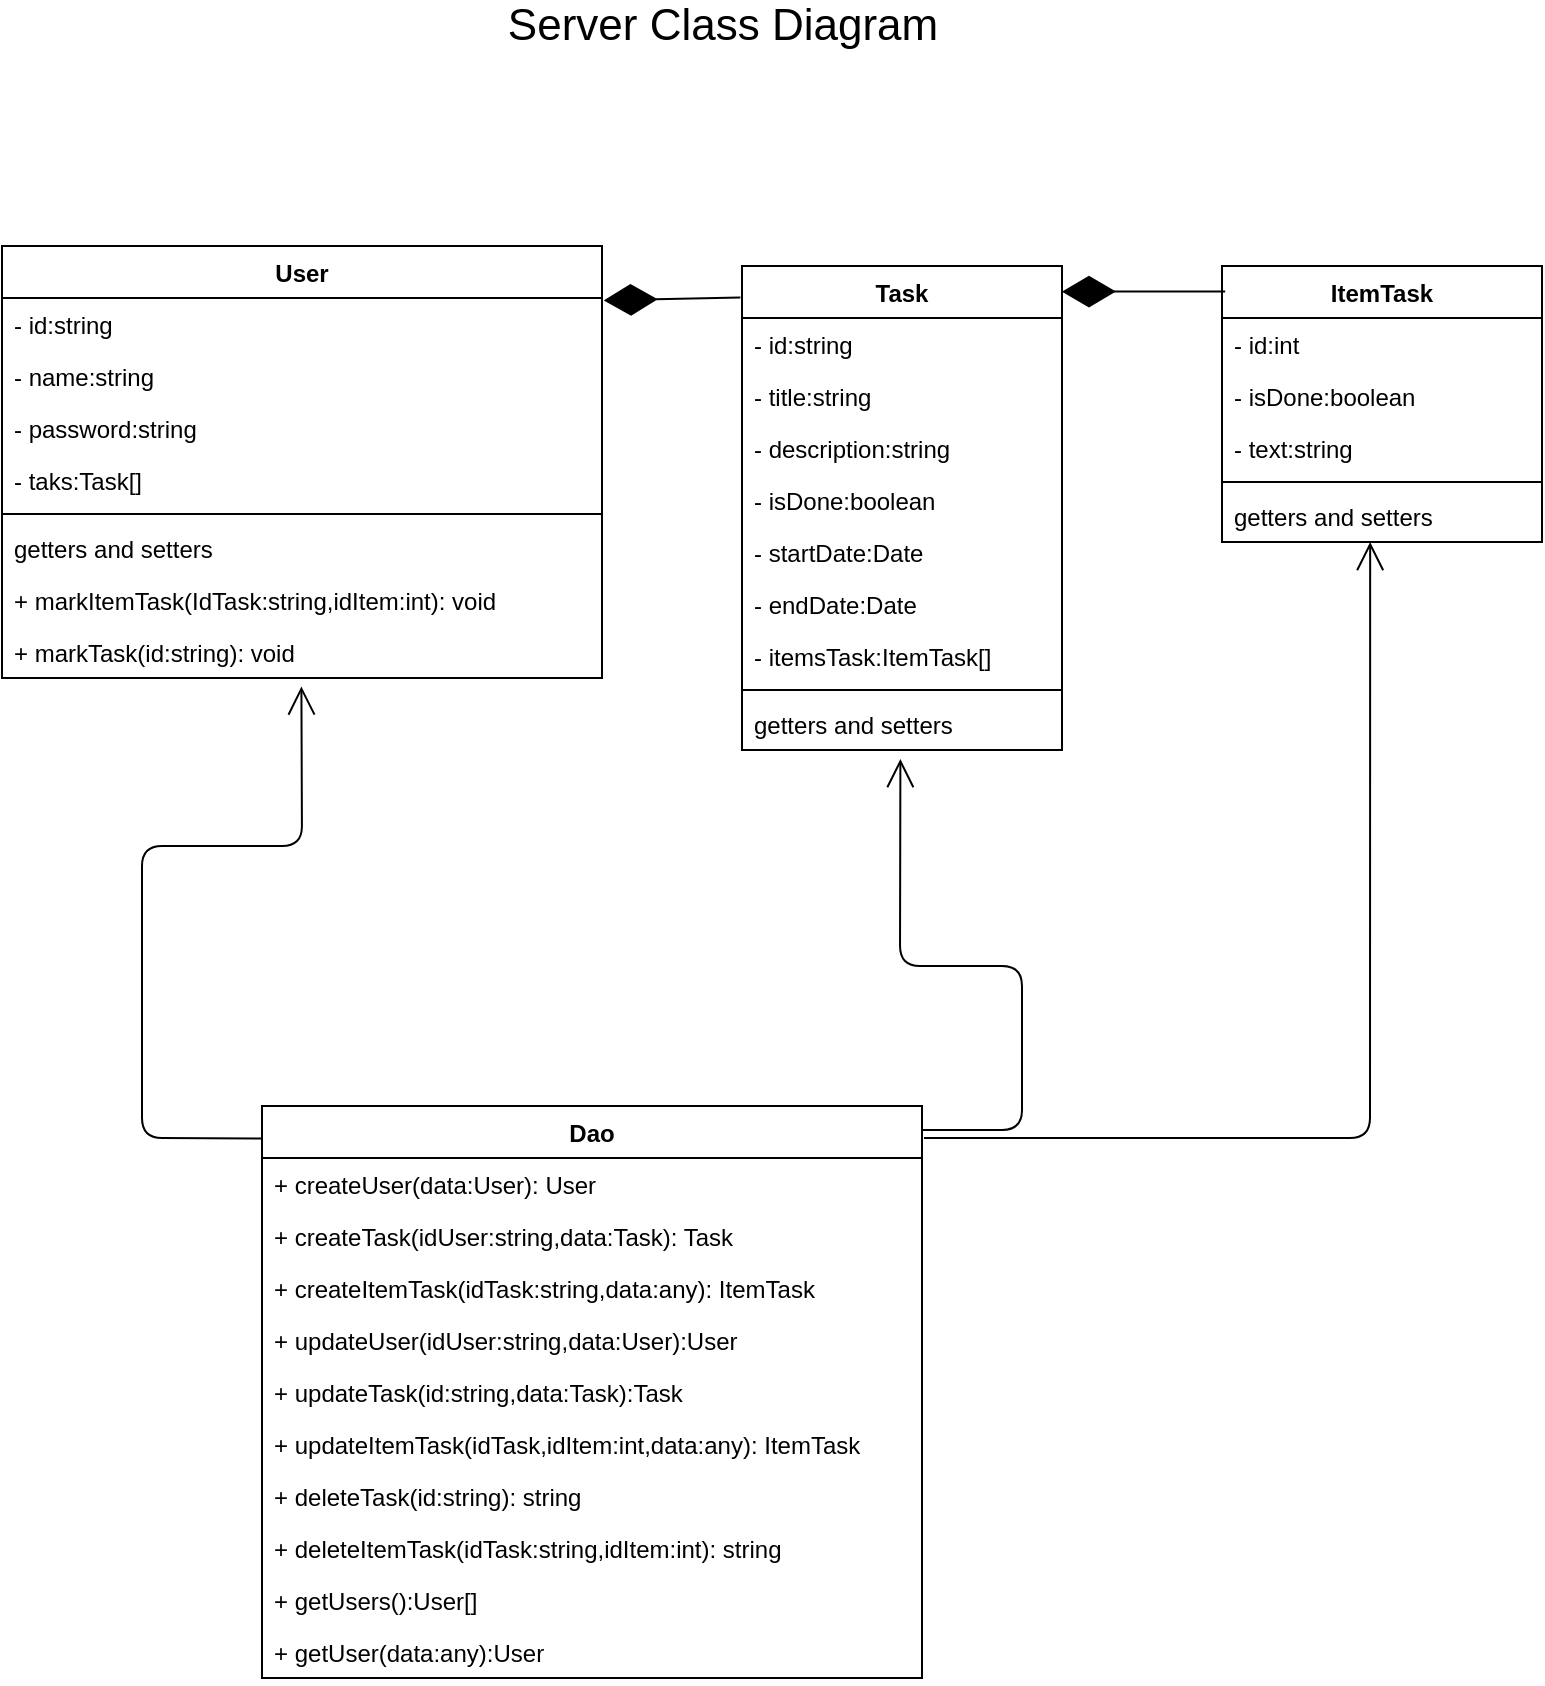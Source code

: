 <mxfile version="14.1.8" type="device" pages="3"><diagram id="50qi18_io6OZoOawAv0M" name="server-class-diagram"><mxGraphModel dx="1422" dy="815" grid="1" gridSize="10" guides="1" tooltips="1" connect="1" arrows="1" fold="1" page="1" pageScale="1" pageWidth="1920" pageHeight="1200" math="0" shadow="0"><root><mxCell id="0"/><mxCell id="1" parent="0"/><mxCell id="Xc-XRdm0GFgDPYHEz2J1-1" value="User" style="swimlane;fontStyle=1;align=center;verticalAlign=top;childLayout=stackLayout;horizontal=1;startSize=26;horizontalStack=0;resizeParent=1;resizeParentMax=0;resizeLast=0;collapsible=1;marginBottom=0;" parent="1" vertex="1"><mxGeometry x="190" y="180" width="300" height="216" as="geometry"/></mxCell><mxCell id="Xc-XRdm0GFgDPYHEz2J1-2" value="- id:string" style="text;strokeColor=none;fillColor=none;align=left;verticalAlign=top;spacingLeft=4;spacingRight=4;overflow=hidden;rotatable=0;points=[[0,0.5],[1,0.5]];portConstraint=eastwest;" parent="Xc-XRdm0GFgDPYHEz2J1-1" vertex="1"><mxGeometry y="26" width="300" height="26" as="geometry"/></mxCell><mxCell id="Xc-XRdm0GFgDPYHEz2J1-19" value="- name:string" style="text;strokeColor=none;fillColor=none;align=left;verticalAlign=top;spacingLeft=4;spacingRight=4;overflow=hidden;rotatable=0;points=[[0,0.5],[1,0.5]];portConstraint=eastwest;" parent="Xc-XRdm0GFgDPYHEz2J1-1" vertex="1"><mxGeometry y="52" width="300" height="26" as="geometry"/></mxCell><mxCell id="11" value="- password:string" style="text;strokeColor=none;fillColor=none;align=left;verticalAlign=top;spacingLeft=4;spacingRight=4;overflow=hidden;rotatable=0;points=[[0,0.5],[1,0.5]];portConstraint=eastwest;" parent="Xc-XRdm0GFgDPYHEz2J1-1" vertex="1"><mxGeometry y="78" width="300" height="26" as="geometry"/></mxCell><mxCell id="Xc-XRdm0GFgDPYHEz2J1-20" value="- taks:Task[]" style="text;strokeColor=none;fillColor=none;align=left;verticalAlign=top;spacingLeft=4;spacingRight=4;overflow=hidden;rotatable=0;points=[[0,0.5],[1,0.5]];portConstraint=eastwest;" parent="Xc-XRdm0GFgDPYHEz2J1-1" vertex="1"><mxGeometry y="104" width="300" height="26" as="geometry"/></mxCell><mxCell id="Xc-XRdm0GFgDPYHEz2J1-3" value="" style="line;strokeWidth=1;fillColor=none;align=left;verticalAlign=middle;spacingTop=-1;spacingLeft=3;spacingRight=3;rotatable=0;labelPosition=right;points=[];portConstraint=eastwest;" parent="Xc-XRdm0GFgDPYHEz2J1-1" vertex="1"><mxGeometry y="130" width="300" height="8" as="geometry"/></mxCell><mxCell id="Xc-XRdm0GFgDPYHEz2J1-40" value="getters and setters" style="text;strokeColor=none;fillColor=none;align=left;verticalAlign=top;spacingLeft=4;spacingRight=4;overflow=hidden;rotatable=0;points=[[0,0.5],[1,0.5]];portConstraint=eastwest;" parent="Xc-XRdm0GFgDPYHEz2J1-1" vertex="1"><mxGeometry y="138" width="300" height="26" as="geometry"/></mxCell><mxCell id="Xc-XRdm0GFgDPYHEz2J1-27" value="+ markItemTask(IdTask:string,idItem:int): void" style="text;strokeColor=none;fillColor=none;align=left;verticalAlign=top;spacingLeft=4;spacingRight=4;overflow=hidden;rotatable=0;points=[[0,0.5],[1,0.5]];portConstraint=eastwest;" parent="Xc-XRdm0GFgDPYHEz2J1-1" vertex="1"><mxGeometry y="164" width="300" height="26" as="geometry"/></mxCell><mxCell id="Xc-XRdm0GFgDPYHEz2J1-4" value="+ markTask(id:string): void" style="text;strokeColor=none;fillColor=none;align=left;verticalAlign=top;spacingLeft=4;spacingRight=4;overflow=hidden;rotatable=0;points=[[0,0.5],[1,0.5]];portConstraint=eastwest;" parent="Xc-XRdm0GFgDPYHEz2J1-1" vertex="1"><mxGeometry y="190" width="300" height="26" as="geometry"/></mxCell><mxCell id="Xc-XRdm0GFgDPYHEz2J1-5" value="Task" style="swimlane;fontStyle=1;align=center;verticalAlign=top;childLayout=stackLayout;horizontal=1;startSize=26;horizontalStack=0;resizeParent=1;resizeParentMax=0;resizeLast=0;collapsible=1;marginBottom=0;" parent="1" vertex="1"><mxGeometry x="560" y="190" width="160" height="242" as="geometry"/></mxCell><mxCell id="Xc-XRdm0GFgDPYHEz2J1-21" value="- id:string" style="text;strokeColor=none;fillColor=none;align=left;verticalAlign=top;spacingLeft=4;spacingRight=4;overflow=hidden;rotatable=0;points=[[0,0.5],[1,0.5]];portConstraint=eastwest;" parent="Xc-XRdm0GFgDPYHEz2J1-5" vertex="1"><mxGeometry y="26" width="160" height="26" as="geometry"/></mxCell><mxCell id="Xc-XRdm0GFgDPYHEz2J1-6" value="- title:string" style="text;strokeColor=none;fillColor=none;align=left;verticalAlign=top;spacingLeft=4;spacingRight=4;overflow=hidden;rotatable=0;points=[[0,0.5],[1,0.5]];portConstraint=eastwest;" parent="Xc-XRdm0GFgDPYHEz2J1-5" vertex="1"><mxGeometry y="52" width="160" height="26" as="geometry"/></mxCell><mxCell id="Xc-XRdm0GFgDPYHEz2J1-9" value="- description:string" style="text;strokeColor=none;fillColor=none;align=left;verticalAlign=top;spacingLeft=4;spacingRight=4;overflow=hidden;rotatable=0;points=[[0,0.5],[1,0.5]];portConstraint=eastwest;" parent="Xc-XRdm0GFgDPYHEz2J1-5" vertex="1"><mxGeometry y="78" width="160" height="26" as="geometry"/></mxCell><mxCell id="Xc-XRdm0GFgDPYHEz2J1-10" value="- isDone:boolean" style="text;strokeColor=none;fillColor=none;align=left;verticalAlign=top;spacingLeft=4;spacingRight=4;overflow=hidden;rotatable=0;points=[[0,0.5],[1,0.5]];portConstraint=eastwest;" parent="Xc-XRdm0GFgDPYHEz2J1-5" vertex="1"><mxGeometry y="104" width="160" height="26" as="geometry"/></mxCell><mxCell id="Xc-XRdm0GFgDPYHEz2J1-17" value="- startDate:Date" style="text;strokeColor=none;fillColor=none;align=left;verticalAlign=top;spacingLeft=4;spacingRight=4;overflow=hidden;rotatable=0;points=[[0,0.5],[1,0.5]];portConstraint=eastwest;" parent="Xc-XRdm0GFgDPYHEz2J1-5" vertex="1"><mxGeometry y="130" width="160" height="26" as="geometry"/></mxCell><mxCell id="Xc-XRdm0GFgDPYHEz2J1-18" value="- endDate:Date" style="text;strokeColor=none;fillColor=none;align=left;verticalAlign=top;spacingLeft=4;spacingRight=4;overflow=hidden;rotatable=0;points=[[0,0.5],[1,0.5]];portConstraint=eastwest;" parent="Xc-XRdm0GFgDPYHEz2J1-5" vertex="1"><mxGeometry y="156" width="160" height="26" as="geometry"/></mxCell><mxCell id="Xc-XRdm0GFgDPYHEz2J1-22" value="- itemsTask:ItemTask[]" style="text;strokeColor=none;fillColor=none;align=left;verticalAlign=top;spacingLeft=4;spacingRight=4;overflow=hidden;rotatable=0;points=[[0,0.5],[1,0.5]];portConstraint=eastwest;" parent="Xc-XRdm0GFgDPYHEz2J1-5" vertex="1"><mxGeometry y="182" width="160" height="26" as="geometry"/></mxCell><mxCell id="Xc-XRdm0GFgDPYHEz2J1-31" value="" style="line;strokeWidth=1;fillColor=none;align=left;verticalAlign=middle;spacingTop=-1;spacingLeft=3;spacingRight=3;rotatable=0;labelPosition=right;points=[];portConstraint=eastwest;" parent="Xc-XRdm0GFgDPYHEz2J1-5" vertex="1"><mxGeometry y="208" width="160" height="8" as="geometry"/></mxCell><mxCell id="Xc-XRdm0GFgDPYHEz2J1-32" value="getters and setters" style="text;strokeColor=none;fillColor=none;align=left;verticalAlign=top;spacingLeft=4;spacingRight=4;overflow=hidden;rotatable=0;points=[[0,0.5],[1,0.5]];portConstraint=eastwest;" parent="Xc-XRdm0GFgDPYHEz2J1-5" vertex="1"><mxGeometry y="216" width="160" height="26" as="geometry"/></mxCell><mxCell id="Xc-XRdm0GFgDPYHEz2J1-11" value="ItemTask" style="swimlane;fontStyle=1;align=center;verticalAlign=top;childLayout=stackLayout;horizontal=1;startSize=26;horizontalStack=0;resizeParent=1;resizeParentMax=0;resizeLast=0;collapsible=1;marginBottom=0;" parent="1" vertex="1"><mxGeometry x="800" y="190" width="160" height="138" as="geometry"/></mxCell><mxCell id="Xc-XRdm0GFgDPYHEz2J1-12" value="- id:int" style="text;strokeColor=none;fillColor=none;align=left;verticalAlign=top;spacingLeft=4;spacingRight=4;overflow=hidden;rotatable=0;points=[[0,0.5],[1,0.5]];portConstraint=eastwest;" parent="Xc-XRdm0GFgDPYHEz2J1-11" vertex="1"><mxGeometry y="26" width="160" height="26" as="geometry"/></mxCell><mxCell id="Xc-XRdm0GFgDPYHEz2J1-28" value="- isDone:boolean" style="text;strokeColor=none;fillColor=none;align=left;verticalAlign=top;spacingLeft=4;spacingRight=4;overflow=hidden;rotatable=0;points=[[0,0.5],[1,0.5]];portConstraint=eastwest;" parent="Xc-XRdm0GFgDPYHEz2J1-11" vertex="1"><mxGeometry y="52" width="160" height="26" as="geometry"/></mxCell><mxCell id="Xc-XRdm0GFgDPYHEz2J1-13" value="- text:string" style="text;strokeColor=none;fillColor=none;align=left;verticalAlign=top;spacingLeft=4;spacingRight=4;overflow=hidden;rotatable=0;points=[[0,0.5],[1,0.5]];portConstraint=eastwest;" parent="Xc-XRdm0GFgDPYHEz2J1-11" vertex="1"><mxGeometry y="78" width="160" height="26" as="geometry"/></mxCell><mxCell id="Xc-XRdm0GFgDPYHEz2J1-33" value="" style="line;strokeWidth=1;fillColor=none;align=left;verticalAlign=middle;spacingTop=-1;spacingLeft=3;spacingRight=3;rotatable=0;labelPosition=right;points=[];portConstraint=eastwest;" parent="Xc-XRdm0GFgDPYHEz2J1-11" vertex="1"><mxGeometry y="104" width="160" height="8" as="geometry"/></mxCell><mxCell id="Xc-XRdm0GFgDPYHEz2J1-39" value="getters and setters" style="text;strokeColor=none;fillColor=none;align=left;verticalAlign=top;spacingLeft=4;spacingRight=4;overflow=hidden;rotatable=0;points=[[0,0.5],[1,0.5]];portConstraint=eastwest;" parent="Xc-XRdm0GFgDPYHEz2J1-11" vertex="1"><mxGeometry y="112" width="160" height="26" as="geometry"/></mxCell><mxCell id="Xc-XRdm0GFgDPYHEz2J1-25" value="" style="endArrow=diamondThin;endFill=1;endSize=24;html=1;entryX=1;entryY=0.053;entryDx=0;entryDy=0;entryPerimeter=0;exitX=0.01;exitY=0.092;exitDx=0;exitDy=0;exitPerimeter=0;" parent="1" source="Xc-XRdm0GFgDPYHEz2J1-11" target="Xc-XRdm0GFgDPYHEz2J1-5" edge="1"><mxGeometry width="160" relative="1" as="geometry"><mxPoint x="640" y="380" as="sourcePoint"/><mxPoint x="800" y="380" as="targetPoint"/></mxGeometry></mxCell><mxCell id="Xc-XRdm0GFgDPYHEz2J1-26" value="" style="endArrow=diamondThin;endFill=1;endSize=24;html=1;exitX=-0.005;exitY=0.065;exitDx=0;exitDy=0;exitPerimeter=0;entryX=1.003;entryY=0.046;entryDx=0;entryDy=0;entryPerimeter=0;" parent="1" source="Xc-XRdm0GFgDPYHEz2J1-5" target="Xc-XRdm0GFgDPYHEz2J1-2" edge="1"><mxGeometry width="160" relative="1" as="geometry"><mxPoint x="510" y="201.856" as="sourcePoint"/><mxPoint x="493" y="200" as="targetPoint"/></mxGeometry></mxCell><mxCell id="HiazUnA2qmG2ZjXQlf6u-1" value="&lt;font style=&quot;font-size: 22px&quot;&gt;Server Class Diagram&lt;/font&gt;" style="text;html=1;align=center;verticalAlign=middle;resizable=0;points=[];autosize=1;" parent="1" vertex="1"><mxGeometry x="440" y="60" width="220" height="20" as="geometry"/></mxCell><mxCell id="2" value="Dao" style="swimlane;fontStyle=1;align=center;verticalAlign=top;childLayout=stackLayout;horizontal=1;startSize=26;horizontalStack=0;resizeParent=1;resizeParentMax=0;resizeLast=0;collapsible=1;marginBottom=0;" parent="1" vertex="1"><mxGeometry x="320" y="610" width="330" height="286" as="geometry"/></mxCell><mxCell id="Xc-XRdm0GFgDPYHEz2J1-29" value="+ createUser(data:User): User" style="text;strokeColor=none;fillColor=none;align=left;verticalAlign=top;spacingLeft=4;spacingRight=4;overflow=hidden;rotatable=0;points=[[0,0.5],[1,0.5]];portConstraint=eastwest;" parent="2" vertex="1"><mxGeometry y="26" width="330" height="26" as="geometry"/></mxCell><mxCell id="12" value="+ createTask(idUser:string,data:Task): Task" style="text;strokeColor=none;fillColor=none;align=left;verticalAlign=top;spacingLeft=4;spacingRight=4;overflow=hidden;rotatable=0;points=[[0,0.5],[1,0.5]];portConstraint=eastwest;" parent="2" vertex="1"><mxGeometry y="52" width="330" height="26" as="geometry"/></mxCell><mxCell id="Xc-XRdm0GFgDPYHEz2J1-30" value="+ createItemTask(idTask:string,data:any): ItemTask" style="text;strokeColor=none;fillColor=none;align=left;verticalAlign=top;spacingLeft=4;spacingRight=4;overflow=hidden;rotatable=0;points=[[0,0.5],[1,0.5]];portConstraint=eastwest;" parent="2" vertex="1"><mxGeometry y="78" width="330" height="26" as="geometry"/></mxCell><mxCell id="cP58zMuwAXA3kN_-lDU3-15" value="+ updateUser(idUser:string,data:User):User" style="text;strokeColor=none;fillColor=none;align=left;verticalAlign=top;spacingLeft=4;spacingRight=4;overflow=hidden;rotatable=0;points=[[0,0.5],[1,0.5]];portConstraint=eastwest;" parent="2" vertex="1"><mxGeometry y="104" width="330" height="26" as="geometry"/></mxCell><mxCell id="Xc-XRdm0GFgDPYHEz2J1-41" value="+ updateTask(id:string,data:Task):Task" style="text;strokeColor=none;fillColor=none;align=left;verticalAlign=top;spacingLeft=4;spacingRight=4;overflow=hidden;rotatable=0;points=[[0,0.5],[1,0.5]];portConstraint=eastwest;" parent="2" vertex="1"><mxGeometry y="130" width="330" height="26" as="geometry"/></mxCell><mxCell id="Xc-XRdm0GFgDPYHEz2J1-42" value="+ updateItemTask(idTask,idItem:int,data:any): ItemTask" style="text;strokeColor=none;fillColor=none;align=left;verticalAlign=top;spacingLeft=4;spacingRight=4;overflow=hidden;rotatable=0;points=[[0,0.5],[1,0.5]];portConstraint=eastwest;" parent="2" vertex="1"><mxGeometry y="156" width="330" height="26" as="geometry"/></mxCell><mxCell id="Xc-XRdm0GFgDPYHEz2J1-43" value="+ deleteTask(id:string): string" style="text;strokeColor=none;fillColor=none;align=left;verticalAlign=top;spacingLeft=4;spacingRight=4;overflow=hidden;rotatable=0;points=[[0,0.5],[1,0.5]];portConstraint=eastwest;" parent="2" vertex="1"><mxGeometry y="182" width="330" height="26" as="geometry"/></mxCell><mxCell id="Xc-XRdm0GFgDPYHEz2J1-44" value="+ deleteItemTask(idTask:string,idItem:int): string" style="text;strokeColor=none;fillColor=none;align=left;verticalAlign=top;spacingLeft=4;spacingRight=4;overflow=hidden;rotatable=0;points=[[0,0.5],[1,0.5]];portConstraint=eastwest;" parent="2" vertex="1"><mxGeometry y="208" width="330" height="26" as="geometry"/></mxCell><mxCell id="14" value="+ getUsers():User[]" style="text;strokeColor=none;fillColor=none;align=left;verticalAlign=top;spacingLeft=4;spacingRight=4;overflow=hidden;rotatable=0;points=[[0,0.5],[1,0.5]];portConstraint=eastwest;" parent="2" vertex="1"><mxGeometry y="234" width="330" height="26" as="geometry"/></mxCell><mxCell id="cP58zMuwAXA3kN_-lDU3-14" value="+ getUser(data:any):User" style="text;strokeColor=none;fillColor=none;align=left;verticalAlign=top;spacingLeft=4;spacingRight=4;overflow=hidden;rotatable=0;points=[[0,0.5],[1,0.5]];portConstraint=eastwest;" parent="2" vertex="1"><mxGeometry y="260" width="330" height="26" as="geometry"/></mxCell><mxCell id="9" value="" style="endArrow=open;endFill=1;endSize=12;html=1;entryX=0.499;entryY=1.162;entryDx=0;entryDy=0;entryPerimeter=0;exitX=0.001;exitY=0.057;exitDx=0;exitDy=0;exitPerimeter=0;" parent="1" source="2" target="Xc-XRdm0GFgDPYHEz2J1-4" edge="1"><mxGeometry width="160" relative="1" as="geometry"><mxPoint x="500" y="530" as="sourcePoint"/><mxPoint x="660" y="530" as="targetPoint"/><Array as="points"><mxPoint x="260" y="626"/><mxPoint x="260" y="480"/><mxPoint x="340" y="480"/></Array></mxGeometry></mxCell><mxCell id="10" value="" style="endArrow=open;endFill=1;endSize=12;html=1;entryX=0.495;entryY=1.173;entryDx=0;entryDy=0;entryPerimeter=0;exitX=1;exitY=0.042;exitDx=0;exitDy=0;exitPerimeter=0;" parent="1" source="2" target="Xc-XRdm0GFgDPYHEz2J1-32" edge="1"><mxGeometry width="160" relative="1" as="geometry"><mxPoint x="500" y="530" as="sourcePoint"/><mxPoint x="660" y="530" as="targetPoint"/><Array as="points"><mxPoint x="700" y="622"/><mxPoint x="700" y="540"/><mxPoint x="639" y="540"/></Array></mxGeometry></mxCell><mxCell id="5ifPcvj1LmJ-fgP16-Uc-11" value="" style="endArrow=open;endFill=1;endSize=12;html=1;entryX=0.463;entryY=1;entryDx=0;entryDy=0;entryPerimeter=0;exitX=1.003;exitY=0.056;exitDx=0;exitDy=0;exitPerimeter=0;" parent="1" source="2" target="Xc-XRdm0GFgDPYHEz2J1-39" edge="1"><mxGeometry width="160" relative="1" as="geometry"><mxPoint x="650" y="330" as="sourcePoint"/><mxPoint x="810" y="330" as="targetPoint"/><Array as="points"><mxPoint x="874" y="626"/></Array></mxGeometry></mxCell></root></mxGraphModel></diagram><diagram id="XaMlFMFuFYtLrneXEMC9" name="Entidad Relación"><mxGraphModel dx="1185" dy="679" grid="1" gridSize="10" guides="1" tooltips="1" connect="1" arrows="1" fold="1" page="1" pageScale="1" pageWidth="1600" pageHeight="1200" math="0" shadow="0"><root><mxCell id="0dKUVhJiW7hr-zQ0j9Zq-0"/><mxCell id="0dKUVhJiW7hr-zQ0j9Zq-1" parent="0dKUVhJiW7hr-zQ0j9Zq-0"/><mxCell id="YSqyck3MbjwVf7gT8uJ_-0" value="User" style="whiteSpace=wrap;html=1;align=center;" parent="0dKUVhJiW7hr-zQ0j9Zq-1" vertex="1"><mxGeometry x="200" y="440" width="100" height="40" as="geometry"/></mxCell><mxCell id="O6fHjAfB9U6J2z8qtfDf-0" value="Task" style="whiteSpace=wrap;html=1;align=center;" parent="0dKUVhJiW7hr-zQ0j9Zq-1" vertex="1"><mxGeometry x="570" y="440" width="100" height="40" as="geometry"/></mxCell><mxCell id="O6fHjAfB9U6J2z8qtfDf-2" value="Realiza" style="shape=rhombus;perimeter=rhombusPerimeter;whiteSpace=wrap;html=1;align=center;" parent="0dKUVhJiW7hr-zQ0j9Zq-1" vertex="1"><mxGeometry x="360" y="430" width="120" height="60" as="geometry"/></mxCell><mxCell id="O6fHjAfB9U6J2z8qtfDf-4" value="" style="endArrow=none;html=1;rounded=0;exitX=1;exitY=0.5;exitDx=0;exitDy=0;entryX=0;entryY=0.5;entryDx=0;entryDy=0;" parent="0dKUVhJiW7hr-zQ0j9Zq-1" source="YSqyck3MbjwVf7gT8uJ_-0" target="O6fHjAfB9U6J2z8qtfDf-2" edge="1"><mxGeometry relative="1" as="geometry"><mxPoint x="700" y="420" as="sourcePoint"/><mxPoint x="860" y="420" as="targetPoint"/></mxGeometry></mxCell><mxCell id="O6fHjAfB9U6J2z8qtfDf-5" value="" style="endArrow=none;html=1;rounded=0;exitX=1;exitY=0.5;exitDx=0;exitDy=0;entryX=0;entryY=0.5;entryDx=0;entryDy=0;" parent="0dKUVhJiW7hr-zQ0j9Zq-1" source="O6fHjAfB9U6J2z8qtfDf-2" target="O6fHjAfB9U6J2z8qtfDf-0" edge="1"><mxGeometry relative="1" as="geometry"><mxPoint x="700" y="420" as="sourcePoint"/><mxPoint x="860" y="420" as="targetPoint"/></mxGeometry></mxCell><mxCell id="O6fHjAfB9U6J2z8qtfDf-6" value="Contiene" style="shape=rhombus;perimeter=rhombusPerimeter;whiteSpace=wrap;html=1;align=center;" parent="0dKUVhJiW7hr-zQ0j9Zq-1" vertex="1"><mxGeometry x="560" y="520" width="120" height="60" as="geometry"/></mxCell><mxCell id="O6fHjAfB9U6J2z8qtfDf-7" value="" style="endArrow=none;html=1;rounded=0;exitX=0.5;exitY=1;exitDx=0;exitDy=0;entryX=0.5;entryY=0;entryDx=0;entryDy=0;" parent="0dKUVhJiW7hr-zQ0j9Zq-1" source="O6fHjAfB9U6J2z8qtfDf-0" target="O6fHjAfB9U6J2z8qtfDf-6" edge="1"><mxGeometry relative="1" as="geometry"><mxPoint x="700" y="420" as="sourcePoint"/><mxPoint x="860" y="420" as="targetPoint"/></mxGeometry></mxCell><mxCell id="O6fHjAfB9U6J2z8qtfDf-9" value="" style="endArrow=none;html=1;rounded=0;exitX=0.5;exitY=1;exitDx=0;exitDy=0;entryX=0.5;entryY=0;entryDx=0;entryDy=0;" parent="0dKUVhJiW7hr-zQ0j9Zq-1" source="O6fHjAfB9U6J2z8qtfDf-6" edge="1"><mxGeometry relative="1" as="geometry"><mxPoint x="700" y="420" as="sourcePoint"/><mxPoint x="620" y="620" as="targetPoint"/></mxGeometry></mxCell><mxCell id="O6fHjAfB9U6J2z8qtfDf-10" value="1..n" style="text;html=1;align=center;verticalAlign=middle;resizable=0;points=[];autosize=1;" parent="0dKUVhJiW7hr-zQ0j9Zq-1" vertex="1"><mxGeometry x="510" y="440" width="30" height="20" as="geometry"/></mxCell><mxCell id="O6fHjAfB9U6J2z8qtfDf-11" value="1..1" style="text;html=1;align=center;verticalAlign=middle;resizable=0;points=[];autosize=1;" parent="0dKUVhJiW7hr-zQ0j9Zq-1" vertex="1"><mxGeometry x="320" y="440" width="30" height="20" as="geometry"/></mxCell><mxCell id="O6fHjAfB9U6J2z8qtfDf-12" value="1:n" style="text;html=1;align=center;verticalAlign=middle;resizable=0;points=[];autosize=1;" parent="0dKUVhJiW7hr-zQ0j9Zq-1" vertex="1"><mxGeometry x="405" y="400" width="30" height="20" as="geometry"/></mxCell><mxCell id="O6fHjAfB9U6J2z8qtfDf-13" value="1..1" style="text;html=1;align=center;verticalAlign=middle;resizable=0;points=[];autosize=1;" parent="0dKUVhJiW7hr-zQ0j9Zq-1" vertex="1"><mxGeometry x="620" y="480" width="30" height="20" as="geometry"/></mxCell><mxCell id="O6fHjAfB9U6J2z8qtfDf-14" value="0..n" style="text;html=1;align=center;verticalAlign=middle;resizable=0;points=[];autosize=1;" parent="0dKUVhJiW7hr-zQ0j9Zq-1" vertex="1"><mxGeometry x="620" y="600" width="30" height="20" as="geometry"/></mxCell><mxCell id="O6fHjAfB9U6J2z8qtfDf-15" value="1:n" style="text;html=1;align=center;verticalAlign=middle;resizable=0;points=[];autosize=1;" parent="0dKUVhJiW7hr-zQ0j9Zq-1" vertex="1"><mxGeometry x="520" y="540" width="30" height="20" as="geometry"/></mxCell><mxCell id="XY4xSo6jE_xKXtC6a3KR-0" value="name" style="ellipse;whiteSpace=wrap;html=1;align=center;" vertex="1" parent="0dKUVhJiW7hr-zQ0j9Zq-1"><mxGeometry x="170" y="360" width="100" height="40" as="geometry"/></mxCell><mxCell id="ajanJ4-CWMAcNZM-LiQX-0" value="password" style="ellipse;whiteSpace=wrap;html=1;align=center;" vertex="1" parent="0dKUVhJiW7hr-zQ0j9Zq-1"><mxGeometry x="280" y="360" width="100" height="40" as="geometry"/></mxCell><mxCell id="d6y9JngfQOJV0yzHILyN-1" value="" style="endArrow=none;html=1;rounded=0;exitX=1;exitY=0.5;exitDx=0;exitDy=0;entryX=0.5;entryY=0;entryDx=0;entryDy=0;" edge="1" parent="0dKUVhJiW7hr-zQ0j9Zq-1" target="YSqyck3MbjwVf7gT8uJ_-0"><mxGeometry relative="1" as="geometry"><mxPoint x="170" y="400" as="sourcePoint"/><mxPoint x="500" y="520" as="targetPoint"/></mxGeometry></mxCell><mxCell id="d6y9JngfQOJV0yzHILyN-3" value="" style="endArrow=none;html=1;rounded=0;exitX=0.5;exitY=1;exitDx=0;exitDy=0;entryX=0.5;entryY=0;entryDx=0;entryDy=0;" edge="1" parent="0dKUVhJiW7hr-zQ0j9Zq-1" source="XY4xSo6jE_xKXtC6a3KR-0" target="YSqyck3MbjwVf7gT8uJ_-0"><mxGeometry relative="1" as="geometry"><mxPoint x="170" y="410.0" as="sourcePoint"/><mxPoint x="260" y="450.0" as="targetPoint"/></mxGeometry></mxCell><mxCell id="d6y9JngfQOJV0yzHILyN-4" value="" style="endArrow=none;html=1;rounded=0;exitX=0.5;exitY=1;exitDx=0;exitDy=0;entryX=0.5;entryY=0;entryDx=0;entryDy=0;" edge="1" parent="0dKUVhJiW7hr-zQ0j9Zq-1" source="ajanJ4-CWMAcNZM-LiQX-0" target="YSqyck3MbjwVf7gT8uJ_-0"><mxGeometry relative="1" as="geometry"><mxPoint x="180" y="420.0" as="sourcePoint"/><mxPoint x="270" y="460.0" as="targetPoint"/></mxGeometry></mxCell><mxCell id="d6y9JngfQOJV0yzHILyN-5" value="title" style="ellipse;whiteSpace=wrap;html=1;align=center;" vertex="1" parent="0dKUVhJiW7hr-zQ0j9Zq-1"><mxGeometry x="580" y="360" width="100" height="40" as="geometry"/></mxCell><mxCell id="0JWntVYmxay49DT3B-zD-0" value="description" style="ellipse;whiteSpace=wrap;html=1;align=center;" vertex="1" parent="0dKUVhJiW7hr-zQ0j9Zq-1"><mxGeometry x="690" y="360" width="100" height="40" as="geometry"/></mxCell><mxCell id="0JWntVYmxay49DT3B-zD-1" value="isDone" style="ellipse;whiteSpace=wrap;html=1;align=center;" vertex="1" parent="0dKUVhJiW7hr-zQ0j9Zq-1"><mxGeometry x="800" y="370" width="100" height="40" as="geometry"/></mxCell><mxCell id="5IJTG8klla2o6adyHbPi-0" value="endDate" style="ellipse;whiteSpace=wrap;html=1;align=center;" vertex="1" parent="0dKUVhJiW7hr-zQ0j9Zq-1"><mxGeometry x="800" y="470" width="100" height="40" as="geometry"/></mxCell><mxCell id="5IJTG8klla2o6adyHbPi-1" value="startDate" style="ellipse;whiteSpace=wrap;html=1;align=center;" vertex="1" parent="0dKUVhJiW7hr-zQ0j9Zq-1"><mxGeometry x="800" y="420" width="100" height="40" as="geometry"/></mxCell><mxCell id="BIsqpm2kNlSibs9RdfT2-2" value="" style="endArrow=none;html=1;rounded=0;exitX=0.5;exitY=1;exitDx=0;exitDy=0;entryX=0.442;entryY=0.025;entryDx=0;entryDy=0;entryPerimeter=0;" edge="1" parent="0dKUVhJiW7hr-zQ0j9Zq-1" target="O6fHjAfB9U6J2z8qtfDf-0"><mxGeometry relative="1" as="geometry"><mxPoint x="525" y="400" as="sourcePoint"/><mxPoint x="810" y="480" as="targetPoint"/></mxGeometry></mxCell><mxCell id="BIsqpm2kNlSibs9RdfT2-4" value="" style="endArrow=none;html=1;rounded=0;exitX=0.5;exitY=1;exitDx=0;exitDy=0;entryX=0.5;entryY=0;entryDx=0;entryDy=0;" edge="1" parent="0dKUVhJiW7hr-zQ0j9Zq-1" source="d6y9JngfQOJV0yzHILyN-5" target="O6fHjAfB9U6J2z8qtfDf-0"><mxGeometry relative="1" as="geometry"><mxPoint x="535" y="410" as="sourcePoint"/><mxPoint x="624.2" y="451" as="targetPoint"/></mxGeometry></mxCell><mxCell id="BIsqpm2kNlSibs9RdfT2-5" value="" style="endArrow=none;html=1;rounded=0;exitX=0.5;exitY=0;exitDx=0;exitDy=0;entryX=0.5;entryY=1;entryDx=0;entryDy=0;" edge="1" parent="0dKUVhJiW7hr-zQ0j9Zq-1" source="O6fHjAfB9U6J2z8qtfDf-0" target="0JWntVYmxay49DT3B-zD-0"><mxGeometry relative="1" as="geometry"><mxPoint x="545" y="420" as="sourcePoint"/><mxPoint x="634.2" y="461" as="targetPoint"/></mxGeometry></mxCell><mxCell id="BIsqpm2kNlSibs9RdfT2-6" value="" style="endArrow=none;html=1;rounded=0;exitX=1;exitY=0.5;exitDx=0;exitDy=0;entryX=0;entryY=0.5;entryDx=0;entryDy=0;" edge="1" parent="0dKUVhJiW7hr-zQ0j9Zq-1" source="O6fHjAfB9U6J2z8qtfDf-0" target="0JWntVYmxay49DT3B-zD-1"><mxGeometry relative="1" as="geometry"><mxPoint x="555" y="430" as="sourcePoint"/><mxPoint x="644.2" y="471" as="targetPoint"/></mxGeometry></mxCell><mxCell id="BIsqpm2kNlSibs9RdfT2-7" value="" style="endArrow=none;html=1;rounded=0;exitX=1;exitY=0.5;exitDx=0;exitDy=0;entryX=0;entryY=0.5;entryDx=0;entryDy=0;" edge="1" parent="0dKUVhJiW7hr-zQ0j9Zq-1" source="O6fHjAfB9U6J2z8qtfDf-0" target="5IJTG8klla2o6adyHbPi-1"><mxGeometry relative="1" as="geometry"><mxPoint x="565" y="440" as="sourcePoint"/><mxPoint x="654.2" y="481" as="targetPoint"/></mxGeometry></mxCell><mxCell id="BIsqpm2kNlSibs9RdfT2-8" value="" style="endArrow=none;html=1;rounded=0;exitX=1;exitY=0.5;exitDx=0;exitDy=0;entryX=-0.008;entryY=0.379;entryDx=0;entryDy=0;entryPerimeter=0;" edge="1" parent="0dKUVhJiW7hr-zQ0j9Zq-1" source="O6fHjAfB9U6J2z8qtfDf-0" target="5IJTG8klla2o6adyHbPi-0"><mxGeometry relative="1" as="geometry"><mxPoint x="575" y="450" as="sourcePoint"/><mxPoint x="664.2" y="491" as="targetPoint"/></mxGeometry></mxCell><mxCell id="BIsqpm2kNlSibs9RdfT2-10" value="isDone" style="ellipse;whiteSpace=wrap;html=1;align=center;" vertex="1" parent="0dKUVhJiW7hr-zQ0j9Zq-1"><mxGeometry x="750" y="640" width="100" height="40" as="geometry"/></mxCell><mxCell id="LaK2bPecZjy0SGYe5Cb2-0" value="text" style="ellipse;whiteSpace=wrap;html=1;align=center;" vertex="1" parent="0dKUVhJiW7hr-zQ0j9Zq-1"><mxGeometry x="750" y="700" width="100" height="40" as="geometry"/></mxCell><mxCell id="Nn3gAOyKlNzRGSLa0Eef-0" value="" style="endArrow=none;html=1;rounded=0;exitX=1;exitY=0.5;exitDx=0;exitDy=0;entryX=0;entryY=0.5;entryDx=0;entryDy=0;" edge="1" parent="0dKUVhJiW7hr-zQ0j9Zq-1"><mxGeometry relative="1" as="geometry"><mxPoint x="670" y="640" as="sourcePoint"/><mxPoint x="750" y="610" as="targetPoint"/></mxGeometry></mxCell><mxCell id="Nn3gAOyKlNzRGSLa0Eef-1" value="" style="endArrow=none;html=1;rounded=0;exitX=1;exitY=0.5;exitDx=0;exitDy=0;entryX=0;entryY=0.5;entryDx=0;entryDy=0;" edge="1" parent="0dKUVhJiW7hr-zQ0j9Zq-1" target="BIsqpm2kNlSibs9RdfT2-10"><mxGeometry relative="1" as="geometry"><mxPoint x="670" y="640" as="sourcePoint"/><mxPoint x="819.2" y="505.16" as="targetPoint"/></mxGeometry></mxCell><mxCell id="Nn3gAOyKlNzRGSLa0Eef-2" value="" style="endArrow=none;html=1;rounded=0;exitX=1;exitY=0.5;exitDx=0;exitDy=0;entryX=0;entryY=0.5;entryDx=0;entryDy=0;" edge="1" parent="0dKUVhJiW7hr-zQ0j9Zq-1" target="LaK2bPecZjy0SGYe5Cb2-0"><mxGeometry relative="1" as="geometry"><mxPoint x="670" y="640" as="sourcePoint"/><mxPoint x="829.2" y="515.16" as="targetPoint"/></mxGeometry></mxCell><mxCell id="AsPt9NTN5fbHELdFov76-0" value="ItemTask" style="shape=ext;margin=3;double=1;whiteSpace=wrap;html=1;align=center;" vertex="1" parent="0dKUVhJiW7hr-zQ0j9Zq-1"><mxGeometry x="570" y="620" width="100" height="40" as="geometry"/></mxCell><mxCell id="AsPt9NTN5fbHELdFov76-1" value="_idUser" style="ellipse;whiteSpace=wrap;html=1;align=center;fontStyle=4;" vertex="1" parent="0dKUVhJiW7hr-zQ0j9Zq-1"><mxGeometry x="70" y="380" width="100" height="40" as="geometry"/></mxCell><mxCell id="AsPt9NTN5fbHELdFov76-2" value="_idTask" style="ellipse;whiteSpace=wrap;html=1;align=center;fontStyle=4;" vertex="1" parent="0dKUVhJiW7hr-zQ0j9Zq-1"><mxGeometry x="450" y="370" width="100" height="40" as="geometry"/></mxCell><mxCell id="bdsgifynW0sdnOXJmz6G-1" value="&lt;span style=&quot;border-bottom: 1px dotted&quot;&gt;_idItemTask&lt;/span&gt;" style="ellipse;whiteSpace=wrap;html=1;align=center;" vertex="1" parent="0dKUVhJiW7hr-zQ0j9Zq-1"><mxGeometry x="750" y="590" width="100" height="40" as="geometry"/></mxCell></root></mxGraphModel></diagram><diagram name="Relacional" id="Mzd-dJbwj2peuwh9JErs"><mxGraphModel dx="1422" dy="815" grid="1" gridSize="10" guides="1" tooltips="1" connect="1" arrows="1" fold="1" page="1" pageScale="1" pageWidth="1600" pageHeight="1200" math="0" shadow="0"><root><mxCell id="cRRzAqg6S1i34TgvNB-4-0"/><mxCell id="cRRzAqg6S1i34TgvNB-4-1" parent="cRRzAqg6S1i34TgvNB-4-0"/><mxCell id="ZrIS1JJ6WIuMooI-FPWA-0" value="User" style="shape=table;startSize=30;container=1;collapsible=1;childLayout=tableLayout;fixedRows=1;rowLines=0;fontStyle=1;align=center;resizeLast=1;" vertex="1" parent="cRRzAqg6S1i34TgvNB-4-1"><mxGeometry x="230" y="280" width="180" height="150" as="geometry"/></mxCell><mxCell id="ZrIS1JJ6WIuMooI-FPWA-1" value="" style="shape=partialRectangle;collapsible=0;dropTarget=0;pointerEvents=0;fillColor=none;top=0;left=0;bottom=1;right=0;points=[[0,0.5],[1,0.5]];portConstraint=eastwest;" vertex="1" parent="ZrIS1JJ6WIuMooI-FPWA-0"><mxGeometry y="30" width="180" height="30" as="geometry"/></mxCell><mxCell id="ZrIS1JJ6WIuMooI-FPWA-2" value="PK" style="shape=partialRectangle;connectable=0;fillColor=none;top=0;left=0;bottom=0;right=0;fontStyle=1;overflow=hidden;" vertex="1" parent="ZrIS1JJ6WIuMooI-FPWA-1"><mxGeometry width="30" height="30" as="geometry"/></mxCell><mxCell id="ZrIS1JJ6WIuMooI-FPWA-3" value="idUser" style="shape=partialRectangle;connectable=0;fillColor=none;top=0;left=0;bottom=0;right=0;align=left;spacingLeft=6;fontStyle=5;overflow=hidden;" vertex="1" parent="ZrIS1JJ6WIuMooI-FPWA-1"><mxGeometry x="30" width="150" height="30" as="geometry"/></mxCell><mxCell id="ZrIS1JJ6WIuMooI-FPWA-4" value="" style="shape=partialRectangle;collapsible=0;dropTarget=0;pointerEvents=0;fillColor=none;top=0;left=0;bottom=0;right=0;points=[[0,0.5],[1,0.5]];portConstraint=eastwest;" vertex="1" parent="ZrIS1JJ6WIuMooI-FPWA-0"><mxGeometry y="60" width="180" height="30" as="geometry"/></mxCell><mxCell id="ZrIS1JJ6WIuMooI-FPWA-5" value="" style="shape=partialRectangle;connectable=0;fillColor=none;top=0;left=0;bottom=0;right=0;editable=1;overflow=hidden;" vertex="1" parent="ZrIS1JJ6WIuMooI-FPWA-4"><mxGeometry width="30" height="30" as="geometry"/></mxCell><mxCell id="ZrIS1JJ6WIuMooI-FPWA-6" value="name" style="shape=partialRectangle;connectable=0;fillColor=none;top=0;left=0;bottom=0;right=0;align=left;spacingLeft=6;overflow=hidden;" vertex="1" parent="ZrIS1JJ6WIuMooI-FPWA-4"><mxGeometry x="30" width="150" height="30" as="geometry"/></mxCell><mxCell id="ZrIS1JJ6WIuMooI-FPWA-7" value="" style="shape=partialRectangle;collapsible=0;dropTarget=0;pointerEvents=0;fillColor=none;top=0;left=0;bottom=0;right=0;points=[[0,0.5],[1,0.5]];portConstraint=eastwest;" vertex="1" parent="ZrIS1JJ6WIuMooI-FPWA-0"><mxGeometry y="90" width="180" height="30" as="geometry"/></mxCell><mxCell id="ZrIS1JJ6WIuMooI-FPWA-8" value="" style="shape=partialRectangle;connectable=0;fillColor=none;top=0;left=0;bottom=0;right=0;editable=1;overflow=hidden;" vertex="1" parent="ZrIS1JJ6WIuMooI-FPWA-7"><mxGeometry width="30" height="30" as="geometry"/></mxCell><mxCell id="ZrIS1JJ6WIuMooI-FPWA-9" value="password" style="shape=partialRectangle;connectable=0;fillColor=none;top=0;left=0;bottom=0;right=0;align=left;spacingLeft=6;overflow=hidden;" vertex="1" parent="ZrIS1JJ6WIuMooI-FPWA-7"><mxGeometry x="30" width="150" height="30" as="geometry"/></mxCell><mxCell id="ZrIS1JJ6WIuMooI-FPWA-10" value="" style="shape=partialRectangle;collapsible=0;dropTarget=0;pointerEvents=0;fillColor=none;top=0;left=0;bottom=0;right=0;points=[[0,0.5],[1,0.5]];portConstraint=eastwest;" vertex="1" parent="ZrIS1JJ6WIuMooI-FPWA-0"><mxGeometry y="120" width="180" height="30" as="geometry"/></mxCell><mxCell id="ZrIS1JJ6WIuMooI-FPWA-11" value="" style="shape=partialRectangle;connectable=0;fillColor=none;top=0;left=0;bottom=0;right=0;editable=1;overflow=hidden;" vertex="1" parent="ZrIS1JJ6WIuMooI-FPWA-10"><mxGeometry width="30" height="30" as="geometry"/></mxCell><mxCell id="ZrIS1JJ6WIuMooI-FPWA-12" value="" style="shape=partialRectangle;connectable=0;fillColor=none;top=0;left=0;bottom=0;right=0;align=left;spacingLeft=6;overflow=hidden;" vertex="1" parent="ZrIS1JJ6WIuMooI-FPWA-10"><mxGeometry x="30" width="150" height="30" as="geometry"/></mxCell><mxCell id="ZrIS1JJ6WIuMooI-FPWA-13" value="Task" style="shape=table;startSize=30;container=1;collapsible=1;childLayout=tableLayout;fixedRows=1;rowLines=0;fontStyle=1;align=center;resizeLast=1;" vertex="1" parent="cRRzAqg6S1i34TgvNB-4-1"><mxGeometry x="580" y="280" width="180" height="250" as="geometry"/></mxCell><mxCell id="ZrIS1JJ6WIuMooI-FPWA-14" value="" style="shape=partialRectangle;collapsible=0;dropTarget=0;pointerEvents=0;fillColor=none;top=0;left=0;bottom=1;right=0;points=[[0,0.5],[1,0.5]];portConstraint=eastwest;" vertex="1" parent="ZrIS1JJ6WIuMooI-FPWA-13"><mxGeometry y="30" width="180" height="30" as="geometry"/></mxCell><mxCell id="ZrIS1JJ6WIuMooI-FPWA-15" value="PK" style="shape=partialRectangle;connectable=0;fillColor=none;top=0;left=0;bottom=0;right=0;fontStyle=1;overflow=hidden;" vertex="1" parent="ZrIS1JJ6WIuMooI-FPWA-14"><mxGeometry width="30" height="30" as="geometry"/></mxCell><mxCell id="ZrIS1JJ6WIuMooI-FPWA-16" value="_idTask" style="shape=partialRectangle;connectable=0;fillColor=none;top=0;left=0;bottom=0;right=0;align=left;spacingLeft=6;fontStyle=5;overflow=hidden;" vertex="1" parent="ZrIS1JJ6WIuMooI-FPWA-14"><mxGeometry x="30" width="150" height="30" as="geometry"/></mxCell><mxCell id="ZrIS1JJ6WIuMooI-FPWA-17" value="" style="shape=partialRectangle;collapsible=0;dropTarget=0;pointerEvents=0;fillColor=none;top=0;left=0;bottom=0;right=0;points=[[0,0.5],[1,0.5]];portConstraint=eastwest;" vertex="1" parent="ZrIS1JJ6WIuMooI-FPWA-13"><mxGeometry y="60" width="180" height="30" as="geometry"/></mxCell><mxCell id="ZrIS1JJ6WIuMooI-FPWA-18" value="" style="shape=partialRectangle;connectable=0;fillColor=none;top=0;left=0;bottom=0;right=0;editable=1;overflow=hidden;" vertex="1" parent="ZrIS1JJ6WIuMooI-FPWA-17"><mxGeometry width="30" height="30" as="geometry"/></mxCell><mxCell id="ZrIS1JJ6WIuMooI-FPWA-19" value="title" style="shape=partialRectangle;connectable=0;fillColor=none;top=0;left=0;bottom=0;right=0;align=left;spacingLeft=6;overflow=hidden;" vertex="1" parent="ZrIS1JJ6WIuMooI-FPWA-17"><mxGeometry x="30" width="150" height="30" as="geometry"/></mxCell><mxCell id="ZrIS1JJ6WIuMooI-FPWA-20" value="" style="shape=partialRectangle;collapsible=0;dropTarget=0;pointerEvents=0;fillColor=none;top=0;left=0;bottom=0;right=0;points=[[0,0.5],[1,0.5]];portConstraint=eastwest;" vertex="1" parent="ZrIS1JJ6WIuMooI-FPWA-13"><mxGeometry y="90" width="180" height="30" as="geometry"/></mxCell><mxCell id="ZrIS1JJ6WIuMooI-FPWA-21" value="" style="shape=partialRectangle;connectable=0;fillColor=none;top=0;left=0;bottom=0;right=0;editable=1;overflow=hidden;" vertex="1" parent="ZrIS1JJ6WIuMooI-FPWA-20"><mxGeometry width="30" height="30" as="geometry"/></mxCell><mxCell id="ZrIS1JJ6WIuMooI-FPWA-22" value="description" style="shape=partialRectangle;connectable=0;fillColor=none;top=0;left=0;bottom=0;right=0;align=left;spacingLeft=6;overflow=hidden;" vertex="1" parent="ZrIS1JJ6WIuMooI-FPWA-20"><mxGeometry x="30" width="150" height="30" as="geometry"/></mxCell><mxCell id="ZrIS1JJ6WIuMooI-FPWA-23" value="" style="shape=partialRectangle;collapsible=0;dropTarget=0;pointerEvents=0;fillColor=none;top=0;left=0;bottom=0;right=0;points=[[0,0.5],[1,0.5]];portConstraint=eastwest;" vertex="1" parent="ZrIS1JJ6WIuMooI-FPWA-13"><mxGeometry y="120" width="180" height="30" as="geometry"/></mxCell><mxCell id="ZrIS1JJ6WIuMooI-FPWA-24" value="" style="shape=partialRectangle;connectable=0;fillColor=none;top=0;left=0;bottom=0;right=0;editable=1;overflow=hidden;" vertex="1" parent="ZrIS1JJ6WIuMooI-FPWA-23"><mxGeometry width="30" height="30" as="geometry"/></mxCell><mxCell id="ZrIS1JJ6WIuMooI-FPWA-25" value="isDone" style="shape=partialRectangle;connectable=0;fillColor=none;top=0;left=0;bottom=0;right=0;align=left;spacingLeft=6;overflow=hidden;" vertex="1" parent="ZrIS1JJ6WIuMooI-FPWA-23"><mxGeometry x="30" width="150" height="30" as="geometry"/></mxCell><mxCell id="r_4M8EQ9A8EZWB6YETWx-0" value="startDate" style="shape=partialRectangle;connectable=0;fillColor=none;top=0;left=0;bottom=0;right=0;align=left;spacingLeft=6;overflow=hidden;" vertex="1" parent="cRRzAqg6S1i34TgvNB-4-1"><mxGeometry x="610" y="430" width="150" height="30" as="geometry"/></mxCell><mxCell id="r_4M8EQ9A8EZWB6YETWx-1" value="endDate" style="shape=partialRectangle;connectable=0;fillColor=none;top=0;left=0;bottom=0;right=0;align=left;spacingLeft=6;overflow=hidden;" vertex="1" parent="cRRzAqg6S1i34TgvNB-4-1"><mxGeometry x="610" y="460" width="150" height="30" as="geometry"/></mxCell><mxCell id="r_4M8EQ9A8EZWB6YETWx-2" value="_idUser" style="shape=partialRectangle;connectable=0;fillColor=none;top=0;left=0;bottom=0;right=0;align=left;spacingLeft=6;overflow=hidden;" vertex="1" parent="cRRzAqg6S1i34TgvNB-4-1"><mxGeometry x="610" y="490" width="150" height="30" as="geometry"/></mxCell><mxCell id="r_4M8EQ9A8EZWB6YETWx-3" value="FK" style="shape=partialRectangle;connectable=0;fillColor=none;top=0;left=0;bottom=0;right=0;fontStyle=1;overflow=hidden;" vertex="1" parent="cRRzAqg6S1i34TgvNB-4-1"><mxGeometry x="580" y="490" width="30" height="30" as="geometry"/></mxCell><mxCell id="4igUjmPJgSYnbXtSzRWF-0" value="ItemTask" style="shape=table;startSize=30;container=1;collapsible=1;childLayout=tableLayout;fixedRows=1;rowLines=0;fontStyle=1;align=center;resizeLast=1;" vertex="1" parent="cRRzAqg6S1i34TgvNB-4-1"><mxGeometry x="580" y="670" width="180" height="160" as="geometry"/></mxCell><mxCell id="4igUjmPJgSYnbXtSzRWF-1" value="" style="shape=partialRectangle;collapsible=0;dropTarget=0;pointerEvents=0;fillColor=none;top=0;left=0;bottom=0;right=0;points=[[0,0.5],[1,0.5]];portConstraint=eastwest;" vertex="1" parent="4igUjmPJgSYnbXtSzRWF-0"><mxGeometry y="30" width="180" height="30" as="geometry"/></mxCell><mxCell id="4igUjmPJgSYnbXtSzRWF-2" value="PK1" style="shape=partialRectangle;connectable=0;fillColor=none;top=0;left=0;bottom=0;right=0;fontStyle=1;overflow=hidden;" vertex="1" parent="4igUjmPJgSYnbXtSzRWF-1"><mxGeometry width="60" height="30" as="geometry"/></mxCell><mxCell id="4igUjmPJgSYnbXtSzRWF-3" value="_idItemTask" style="shape=partialRectangle;connectable=0;fillColor=none;top=0;left=0;bottom=0;right=0;align=left;spacingLeft=6;fontStyle=5;overflow=hidden;" vertex="1" parent="4igUjmPJgSYnbXtSzRWF-1"><mxGeometry x="60" width="120" height="30" as="geometry"/></mxCell><mxCell id="4igUjmPJgSYnbXtSzRWF-4" value="" style="shape=partialRectangle;collapsible=0;dropTarget=0;pointerEvents=0;fillColor=none;top=0;left=0;bottom=1;right=0;points=[[0,0.5],[1,0.5]];portConstraint=eastwest;" vertex="1" parent="4igUjmPJgSYnbXtSzRWF-0"><mxGeometry y="60" width="180" height="30" as="geometry"/></mxCell><mxCell id="4igUjmPJgSYnbXtSzRWF-5" value="PK2,FK1" style="shape=partialRectangle;connectable=0;fillColor=none;top=0;left=0;bottom=0;right=0;fontStyle=1;overflow=hidden;" vertex="1" parent="4igUjmPJgSYnbXtSzRWF-4"><mxGeometry width="60" height="30" as="geometry"/></mxCell><mxCell id="4igUjmPJgSYnbXtSzRWF-6" value="_idTask" style="shape=partialRectangle;connectable=0;fillColor=none;top=0;left=0;bottom=0;right=0;align=left;spacingLeft=6;fontStyle=5;overflow=hidden;" vertex="1" parent="4igUjmPJgSYnbXtSzRWF-4"><mxGeometry x="60" width="120" height="30" as="geometry"/></mxCell><mxCell id="4igUjmPJgSYnbXtSzRWF-7" value="" style="shape=partialRectangle;collapsible=0;dropTarget=0;pointerEvents=0;fillColor=none;top=0;left=0;bottom=0;right=0;points=[[0,0.5],[1,0.5]];portConstraint=eastwest;" vertex="1" parent="4igUjmPJgSYnbXtSzRWF-0"><mxGeometry y="90" width="180" height="30" as="geometry"/></mxCell><mxCell id="4igUjmPJgSYnbXtSzRWF-8" value="" style="shape=partialRectangle;connectable=0;fillColor=none;top=0;left=0;bottom=0;right=0;editable=1;overflow=hidden;" vertex="1" parent="4igUjmPJgSYnbXtSzRWF-7"><mxGeometry width="60" height="30" as="geometry"/></mxCell><mxCell id="4igUjmPJgSYnbXtSzRWF-9" value="idDone" style="shape=partialRectangle;connectable=0;fillColor=none;top=0;left=0;bottom=0;right=0;align=left;spacingLeft=6;overflow=hidden;" vertex="1" parent="4igUjmPJgSYnbXtSzRWF-7"><mxGeometry x="60" width="120" height="30" as="geometry"/></mxCell><mxCell id="4igUjmPJgSYnbXtSzRWF-10" value="" style="shape=partialRectangle;collapsible=0;dropTarget=0;pointerEvents=0;fillColor=none;top=0;left=0;bottom=0;right=0;points=[[0,0.5],[1,0.5]];portConstraint=eastwest;" vertex="1" parent="4igUjmPJgSYnbXtSzRWF-0"><mxGeometry y="120" width="180" height="30" as="geometry"/></mxCell><mxCell id="4igUjmPJgSYnbXtSzRWF-11" value="" style="shape=partialRectangle;connectable=0;fillColor=none;top=0;left=0;bottom=0;right=0;editable=1;overflow=hidden;" vertex="1" parent="4igUjmPJgSYnbXtSzRWF-10"><mxGeometry width="60" height="30" as="geometry"/></mxCell><mxCell id="4igUjmPJgSYnbXtSzRWF-12" value="text" style="shape=partialRectangle;connectable=0;fillColor=none;top=0;left=0;bottom=0;right=0;align=left;spacingLeft=6;overflow=hidden;" vertex="1" parent="4igUjmPJgSYnbXtSzRWF-10"><mxGeometry x="60" width="120" height="30" as="geometry"/></mxCell><mxCell id="pMYh1BuIhuAF6bJRyvs_-0" value="" style="edgeStyle=entityRelationEdgeStyle;fontSize=12;html=1;endArrow=ERoneToMany;exitX=1.006;exitY=0.093;exitDx=0;exitDy=0;exitPerimeter=0;entryX=-0.017;entryY=0.052;entryDx=0;entryDy=0;entryPerimeter=0;" edge="1" parent="cRRzAqg6S1i34TgvNB-4-1" source="ZrIS1JJ6WIuMooI-FPWA-0" target="ZrIS1JJ6WIuMooI-FPWA-13"><mxGeometry width="100" height="100" relative="1" as="geometry"><mxPoint x="670" y="570" as="sourcePoint"/><mxPoint x="770" y="470" as="targetPoint"/></mxGeometry></mxCell><mxCell id="o4o7-wfts8p1sxuMjPHB-1" value="" style="edgeStyle=entityRelationEdgeStyle;fontSize=12;html=1;endArrow=ERoneToMany;exitX=1;exitY=0.036;exitDx=0;exitDy=0;exitPerimeter=0;entryX=1;entryY=0.094;entryDx=0;entryDy=0;entryPerimeter=0;" edge="1" parent="cRRzAqg6S1i34TgvNB-4-1" source="ZrIS1JJ6WIuMooI-FPWA-13" target="4igUjmPJgSYnbXtSzRWF-0"><mxGeometry width="100" height="100" relative="1" as="geometry"><mxPoint x="570.0" y="600.95" as="sourcePoint"/><mxPoint x="840" y="690" as="targetPoint"/></mxGeometry></mxCell></root></mxGraphModel></diagram></mxfile>